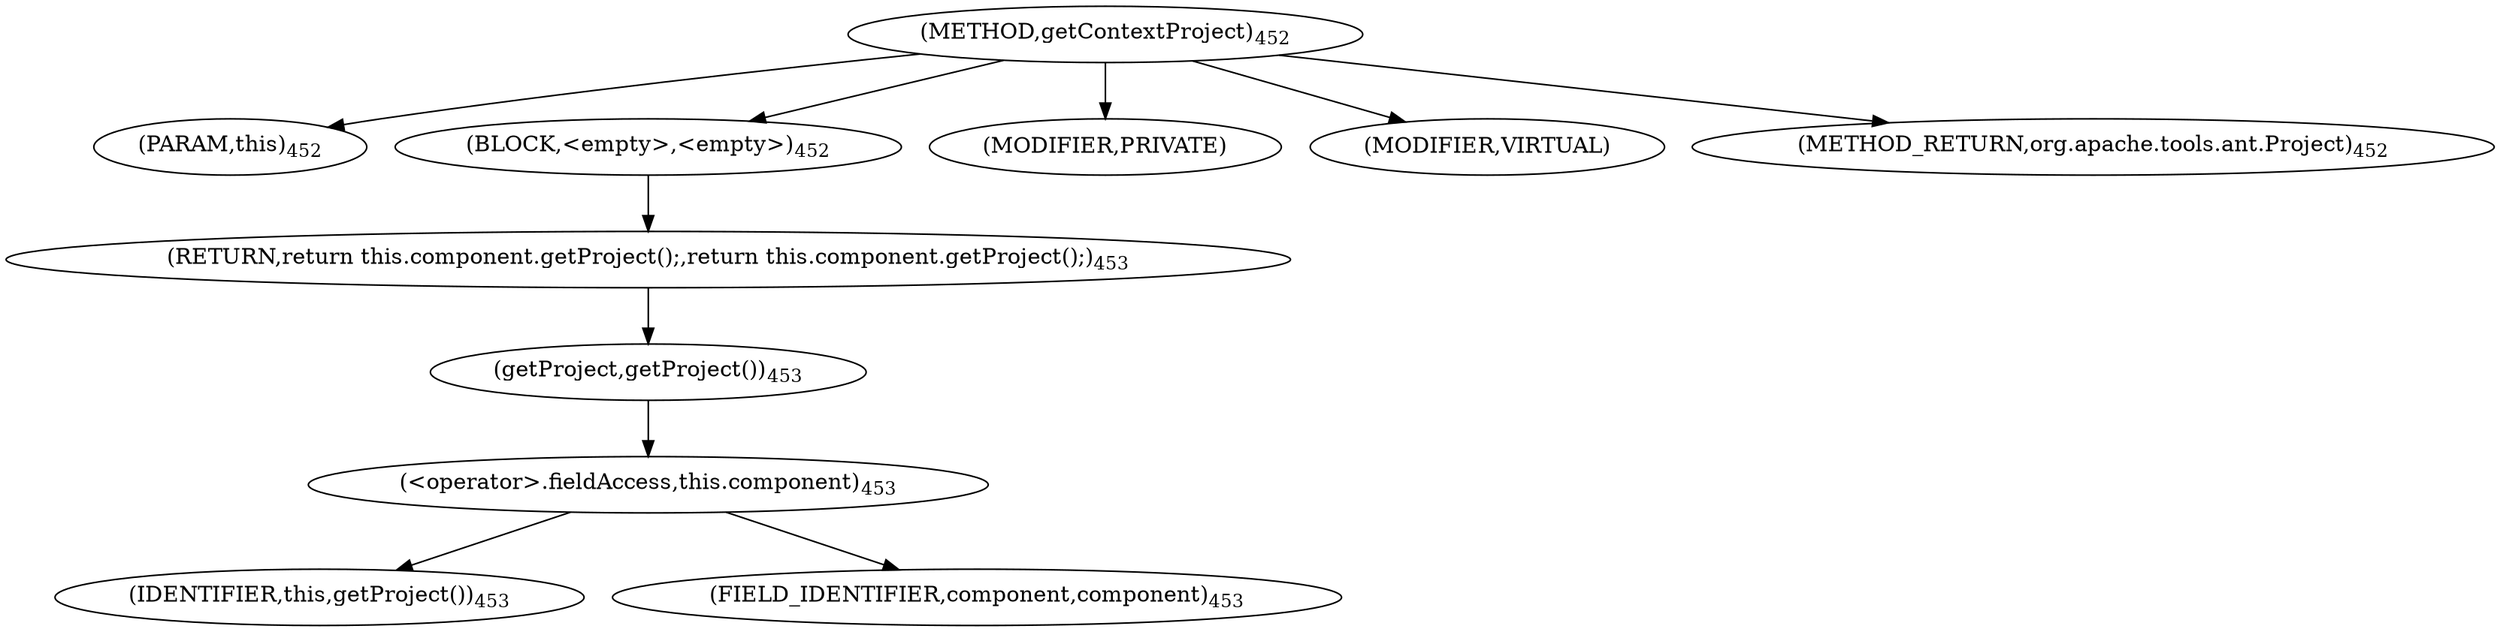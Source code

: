 digraph "getContextProject" {  
"545" [label = <(METHOD,getContextProject)<SUB>452</SUB>> ]
"30" [label = <(PARAM,this)<SUB>452</SUB>> ]
"546" [label = <(BLOCK,&lt;empty&gt;,&lt;empty&gt;)<SUB>452</SUB>> ]
"547" [label = <(RETURN,return this.component.getProject();,return this.component.getProject();)<SUB>453</SUB>> ]
"548" [label = <(getProject,getProject())<SUB>453</SUB>> ]
"549" [label = <(&lt;operator&gt;.fieldAccess,this.component)<SUB>453</SUB>> ]
"29" [label = <(IDENTIFIER,this,getProject())<SUB>453</SUB>> ]
"550" [label = <(FIELD_IDENTIFIER,component,component)<SUB>453</SUB>> ]
"551" [label = <(MODIFIER,PRIVATE)> ]
"552" [label = <(MODIFIER,VIRTUAL)> ]
"553" [label = <(METHOD_RETURN,org.apache.tools.ant.Project)<SUB>452</SUB>> ]
  "545" -> "30" 
  "545" -> "546" 
  "545" -> "551" 
  "545" -> "552" 
  "545" -> "553" 
  "546" -> "547" 
  "547" -> "548" 
  "548" -> "549" 
  "549" -> "29" 
  "549" -> "550" 
}
